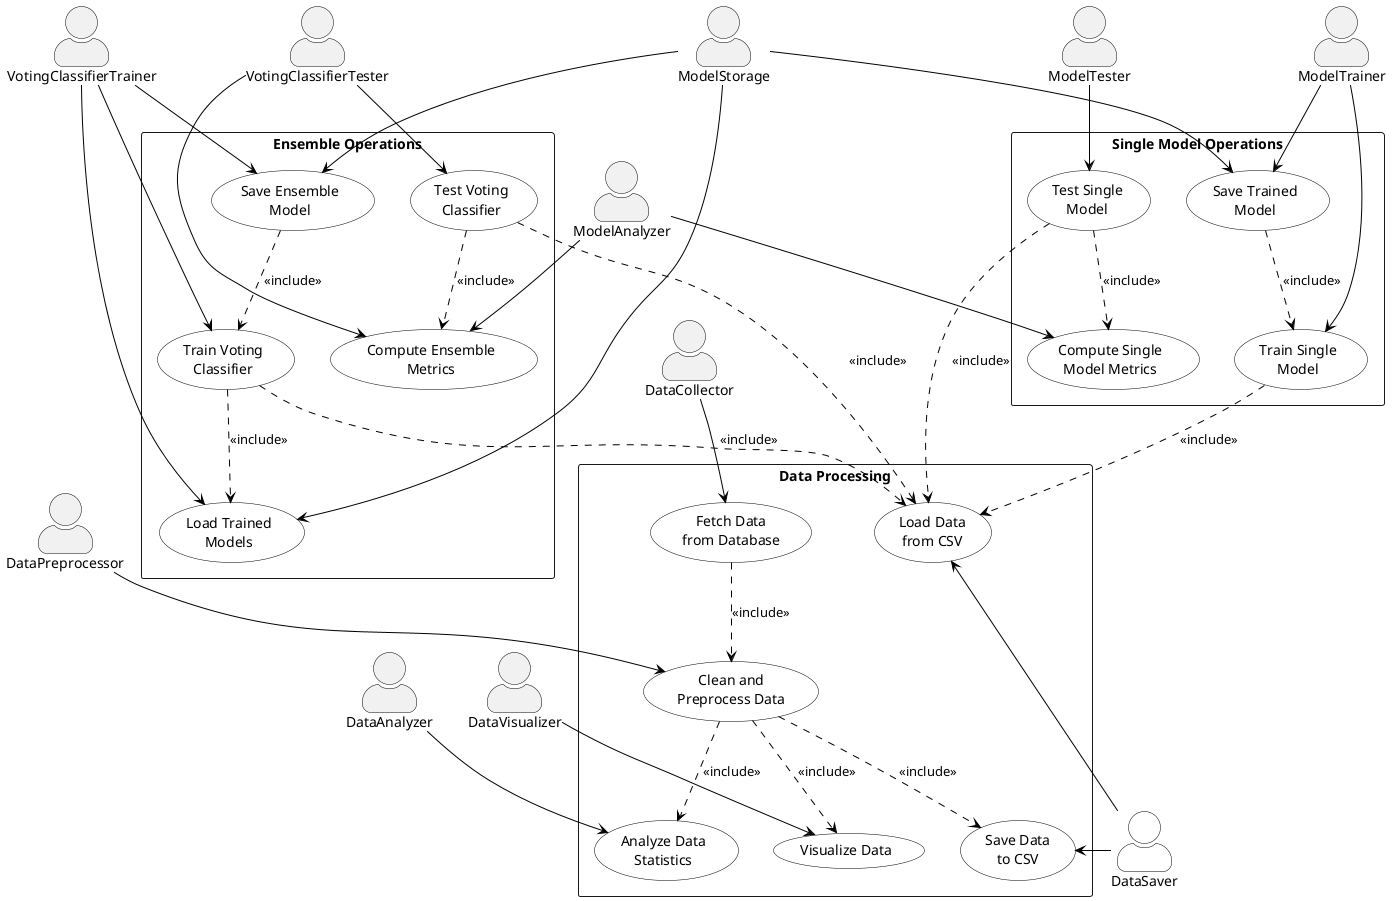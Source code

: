 @startuml ML System Use Cases

skinparam actorStyle awesome
skinparam packageStyle rectangle
skinparam usecaseStyle roundbox

skinparam {
    BackgroundColor white
    ArrowColor black
    ActorBorderColor black
    UsecaseBorderColor black
    UseCaseBackgroundColor white
}

' Актори зліва
actor DataCollector as DC
actor DataPreprocessor as DP
actor DataAnalyzer as DA
actor DataVisualizer as DV

' Актори справа
actor DataSaver as DS #white
actor ModelTrainer as MT
actor ModelTester as MTe
actor ModelAnalyzer as MA
actor ModelStorage as MS
actor VotingClassifierTrainer as VCT
actor VotingClassifierTester as VCTe

' Пакет обробки даних
rectangle "Data Processing" {
    usecase "Fetch Data\nfrom Database" as FD
    usecase "Clean and\nPreprocess Data" as CPD
    usecase "Analyze Data\nStatistics" as ADS
    usecase "Visualize Data" as VD
    usecase "Load Data\nfrom CSV" as LD
    usecase "Save Data\nto CSV" as SD #white
}

' Пакет роботи з одиночними моделями
rectangle "Single Model Operations" {
    usecase "Train Single\nModel" as TSM
    usecase "Save Trained\nModel" as STM
    usecase "Test Single\nModel" as TestSM
    usecase "Compute Single\nModel Metrics" as CMM
}

' Пакет роботи з ансамблем
rectangle "Ensemble Operations" {
    usecase "Load Trained\nModels" as LTM
    usecase "Train Voting\nClassifier" as TVC
    usecase "Test Voting\nClassifier" as TestVC
    usecase "Save Ensemble\nModel" as SEM
    usecase "Compute Ensemble\nMetrics" as CEM
}

' Зв'язки для обробки даних
DC --> FD
FD ..> CPD : <<include>>
DP --> CPD
CPD ..> ADS : <<include>>
CPD ..> VD : <<include>>
CPD ..> SD : <<include>>
DA --> ADS
DV --> VD
DS -left-> SD
DS -left-> LD

' Зв'язки для одиночних моделей
MT --> TSM
TSM ..> LD : <<include>>
MT --> STM
STM ..> TSM : <<include>>
MS --> STM

MTe --> TestSM
TestSM ..> LD : <<include>>
MA --> CMM
TestSM ..> CMM : <<include>>

' Зв'язки для ансамблю
VCT --> LTM
MS --> LTM
VCT --> TVC
TVC ..> LTM : <<include>>
TVC ..> LD : <<include>>
VCT --> SEM
SEM ..> TVC : <<include>>
MS --> SEM

VCTe --> TestVC
TestVC ..> LD : <<include>>
VCTe --> CEM
TestVC ..> CEM : <<include>>
MA --> CEM

@enduml
